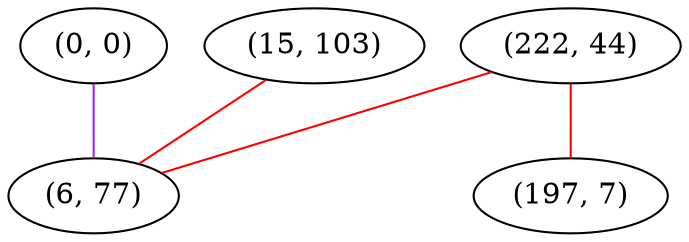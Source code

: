 graph "" {
"(0, 0)";
"(222, 44)";
"(197, 7)";
"(15, 103)";
"(6, 77)";
"(0, 0)" -- "(6, 77)"  [color=purple, key=0, weight=4];
"(222, 44)" -- "(197, 7)"  [color=red, key=0, weight=1];
"(222, 44)" -- "(6, 77)"  [color=red, key=0, weight=1];
"(15, 103)" -- "(6, 77)"  [color=red, key=0, weight=1];
}
